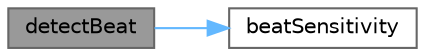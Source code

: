 digraph "detectBeat"
{
 // INTERACTIVE_SVG=YES
 // LATEX_PDF_SIZE
  bgcolor="transparent";
  edge [fontname=Helvetica,fontsize=10,labelfontname=Helvetica,labelfontsize=10];
  node [fontname=Helvetica,fontsize=10,shape=box,height=0.2,width=0.4];
  rankdir="LR";
  Node1 [id="Node000001",label="detectBeat",height=0.2,width=0.4,color="gray40", fillcolor="grey60", style="filled", fontcolor="black",tooltip=" "];
  Node1 -> Node2 [id="edge1_Node000001_Node000002",color="steelblue1",style="solid",tooltip=" "];
  Node2 [id="Node000002",label="beatSensitivity",height=0.2,width=0.4,color="grey40", fillcolor="white", style="filled",URL="$da/dc7/advanced_8h_a05101ecf298f8b4a523264c15e88e8dd.html#a05101ecf298f8b4a523264c15e88e8dd",tooltip=" "];
}
